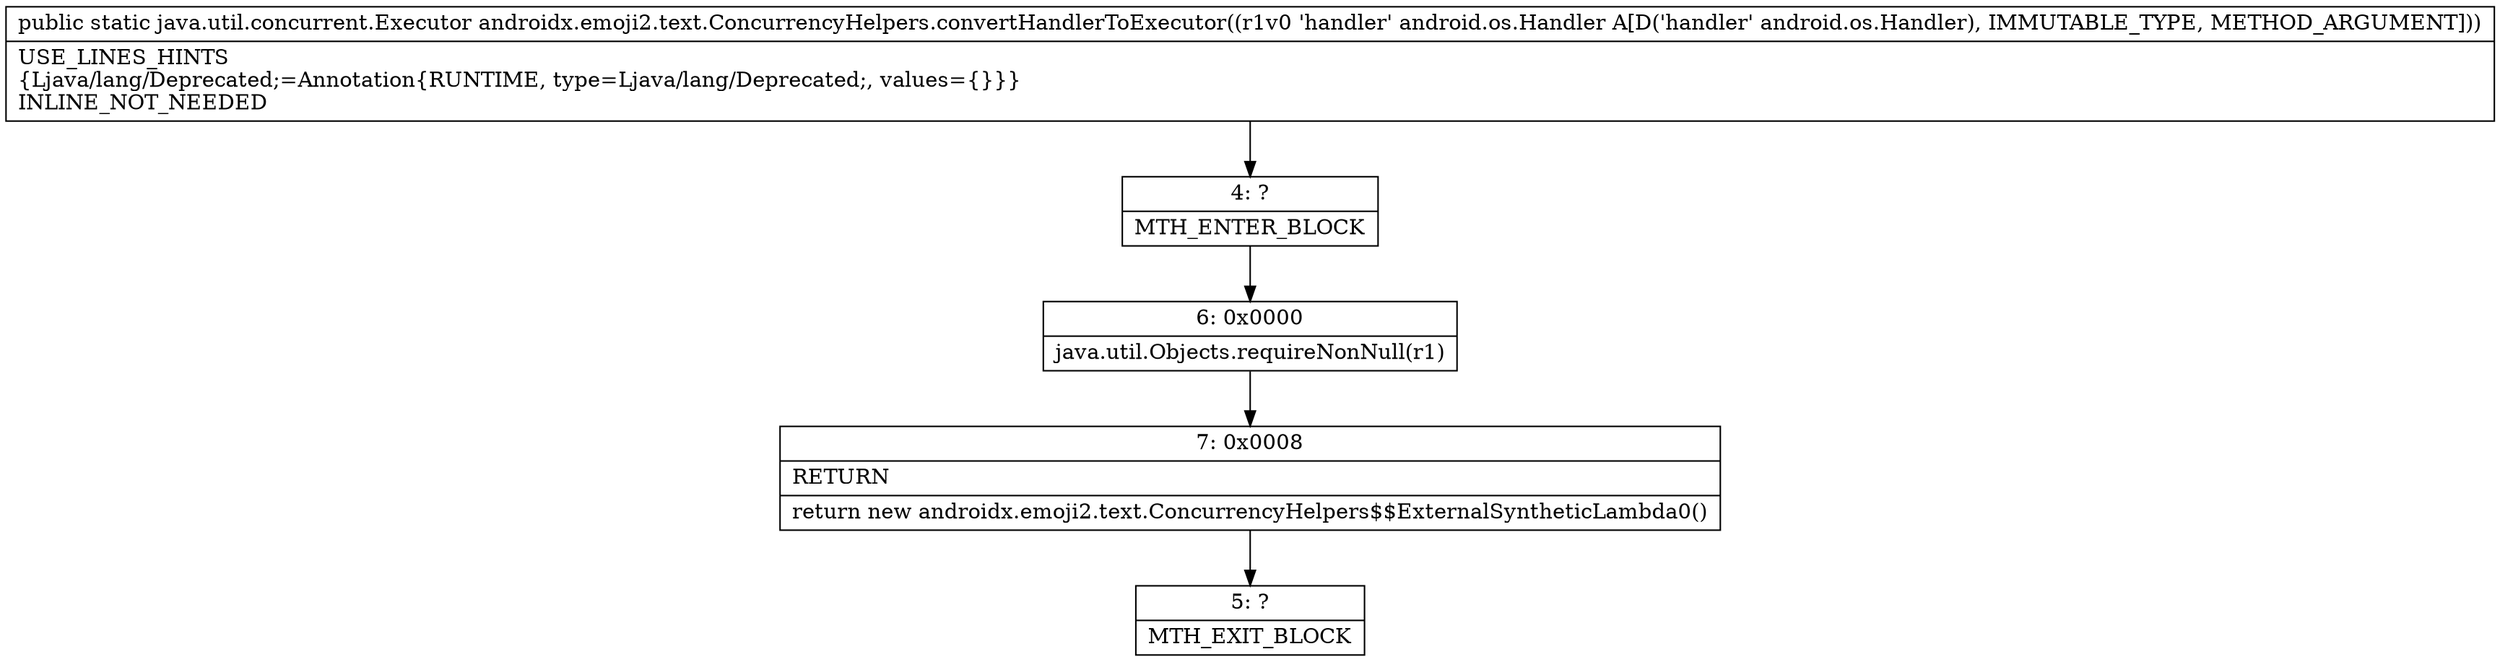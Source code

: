 digraph "CFG forandroidx.emoji2.text.ConcurrencyHelpers.convertHandlerToExecutor(Landroid\/os\/Handler;)Ljava\/util\/concurrent\/Executor;" {
Node_4 [shape=record,label="{4\:\ ?|MTH_ENTER_BLOCK\l}"];
Node_6 [shape=record,label="{6\:\ 0x0000|java.util.Objects.requireNonNull(r1)\l}"];
Node_7 [shape=record,label="{7\:\ 0x0008|RETURN\l|return new androidx.emoji2.text.ConcurrencyHelpers$$ExternalSyntheticLambda0()\l}"];
Node_5 [shape=record,label="{5\:\ ?|MTH_EXIT_BLOCK\l}"];
MethodNode[shape=record,label="{public static java.util.concurrent.Executor androidx.emoji2.text.ConcurrencyHelpers.convertHandlerToExecutor((r1v0 'handler' android.os.Handler A[D('handler' android.os.Handler), IMMUTABLE_TYPE, METHOD_ARGUMENT]))  | USE_LINES_HINTS\l\{Ljava\/lang\/Deprecated;=Annotation\{RUNTIME, type=Ljava\/lang\/Deprecated;, values=\{\}\}\}\lINLINE_NOT_NEEDED\l}"];
MethodNode -> Node_4;Node_4 -> Node_6;
Node_6 -> Node_7;
Node_7 -> Node_5;
}

